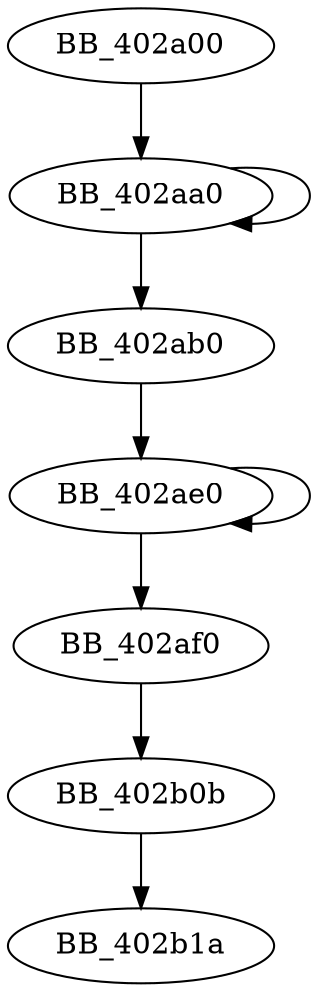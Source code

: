 DiGraph sub_402A00{
BB_402a00->BB_402aa0
BB_402aa0->BB_402aa0
BB_402aa0->BB_402ab0
BB_402ab0->BB_402ae0
BB_402ae0->BB_402ae0
BB_402ae0->BB_402af0
BB_402af0->BB_402b0b
BB_402b0b->BB_402b1a
}

